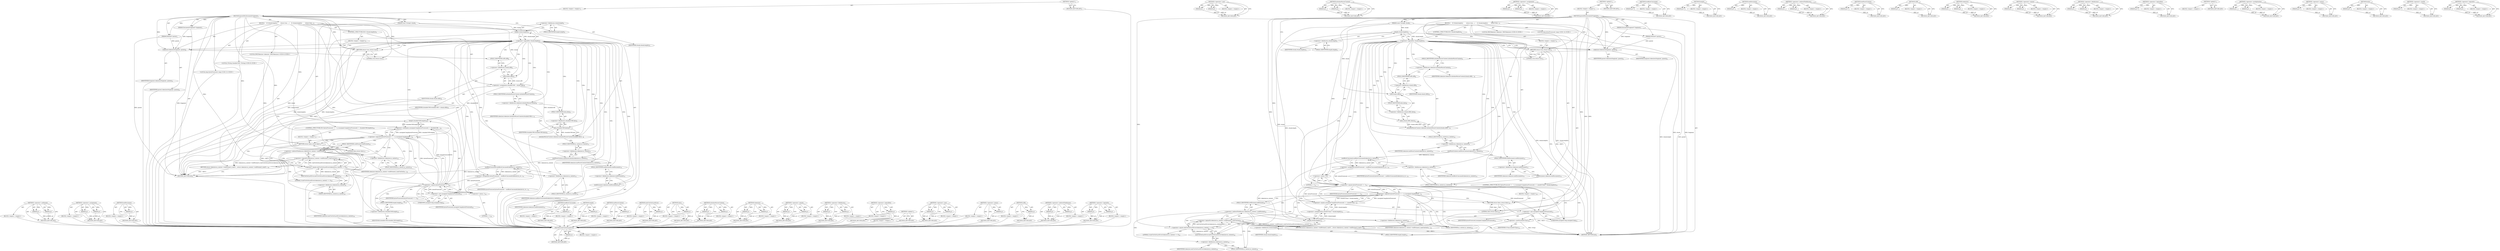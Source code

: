 digraph "&lt;operator&gt;.logicalOr" {
vulnerable_197 [label=<(METHOD,xmlCtxtGetLastError)>];
vulnerable_198 [label=<(PARAM,p1)>];
vulnerable_199 [label=<(BLOCK,&lt;empty&gt;,&lt;empty&gt;)>];
vulnerable_200 [label=<(METHOD_RETURN,ANY)>];
vulnerable_178 [label=<(METHOD,&lt;operator&gt;.cast)>];
vulnerable_179 [label=<(PARAM,p1)>];
vulnerable_180 [label=<(PARAM,p2)>];
vulnerable_181 [label=<(BLOCK,&lt;empty&gt;,&lt;empty&gt;)>];
vulnerable_182 [label=<(METHOD_RETURN,ANY)>];
vulnerable_134 [label=<(METHOD,initializeParserContext)>];
vulnerable_135 [label=<(PARAM,p1)>];
vulnerable_136 [label=<(PARAM,p2)>];
vulnerable_137 [label=<(BLOCK,&lt;empty&gt;,&lt;empty&gt;)>];
vulnerable_138 [label=<(METHOD_RETURN,ANY)>];
vulnerable_155 [label=<(METHOD,&lt;operator&gt;.assignment)>];
vulnerable_156 [label=<(PARAM,p1)>];
vulnerable_157 [label=<(PARAM,p2)>];
vulnerable_158 [label=<(BLOCK,&lt;empty&gt;,&lt;empty&gt;)>];
vulnerable_159 [label=<(METHOD_RETURN,ANY)>];
vulnerable_6 [label=<(METHOD,&lt;global&gt;)<SUB>1</SUB>>];
vulnerable_7 [label=<(BLOCK,&lt;empty&gt;,&lt;empty&gt;)<SUB>1</SUB>>];
vulnerable_8 [label=<(METHOD,parseXMLDocumentFragment)<SUB>1</SUB>>];
vulnerable_9 [label=<(PARAM,const String&amp; chunk)<SUB>1</SUB>>];
vulnerable_10 [label=<(PARAM,DocumentFragment* fragment)<SUB>1</SUB>>];
vulnerable_11 [label=<(PARAM,Element* parent)<SUB>1</SUB>>];
vulnerable_12 [label=<(BLOCK,{
    if (!chunk.length())
        return true;...,{
    if (!chunk.length())
        return true;...)<SUB>2</SUB>>];
vulnerable_13 [label=<(CONTROL_STRUCTURE,IF,if (!chunk.length()))<SUB>3</SUB>>];
vulnerable_14 [label=<(&lt;operator&gt;.logicalNot,!chunk.length())<SUB>3</SUB>>];
vulnerable_15 [label=<(length,chunk.length())<SUB>3</SUB>>];
vulnerable_16 [label=<(&lt;operator&gt;.fieldAccess,chunk.length)<SUB>3</SUB>>];
vulnerable_17 [label=<(IDENTIFIER,chunk,chunk.length())<SUB>3</SUB>>];
vulnerable_18 [label=<(FIELD_IDENTIFIER,length,length)<SUB>3</SUB>>];
vulnerable_19 [label=<(BLOCK,&lt;empty&gt;,&lt;empty&gt;)<SUB>4</SUB>>];
vulnerable_20 [label=<(RETURN,return true;,return true;)<SUB>4</SUB>>];
vulnerable_21 [label=<(LITERAL,true,return true;)<SUB>4</SUB>>];
vulnerable_22 [label="<(LOCAL,XMLTokenizer tokenizer: XMLTokenizer)<SUB>6</SUB>>"];
vulnerable_23 [label=<(tokenizer,tokenizer(fragment, parent))<SUB>6</SUB>>];
vulnerable_24 [label=<(IDENTIFIER,fragment,tokenizer(fragment, parent))<SUB>6</SUB>>];
vulnerable_25 [label=<(IDENTIFIER,parent,tokenizer(fragment, parent))<SUB>6</SUB>>];
vulnerable_26 [label=<(initializeParserContext,tokenizer.initializeParserContext(chunk.utf8()....)<SUB>8</SUB>>];
vulnerable_27 [label=<(&lt;operator&gt;.fieldAccess,tokenizer.initializeParserContext)<SUB>8</SUB>>];
vulnerable_28 [label=<(IDENTIFIER,tokenizer,tokenizer.initializeParserContext(chunk.utf8()....)<SUB>8</SUB>>];
vulnerable_29 [label=<(FIELD_IDENTIFIER,initializeParserContext,initializeParserContext)<SUB>8</SUB>>];
vulnerable_30 [label=<(data,chunk.utf8().data())<SUB>8</SUB>>];
vulnerable_31 [label=<(&lt;operator&gt;.fieldAccess,chunk.utf8().data)<SUB>8</SUB>>];
vulnerable_32 [label=<(utf8,chunk.utf8())<SUB>8</SUB>>];
vulnerable_33 [label=<(&lt;operator&gt;.fieldAccess,chunk.utf8)<SUB>8</SUB>>];
vulnerable_34 [label=<(IDENTIFIER,chunk,chunk.utf8())<SUB>8</SUB>>];
vulnerable_35 [label=<(FIELD_IDENTIFIER,utf8,utf8)<SUB>8</SUB>>];
vulnerable_36 [label=<(FIELD_IDENTIFIER,data,data)<SUB>8</SUB>>];
vulnerable_37 [label=<(xmlParseContent,xmlParseContent(tokenizer.m_context))<SUB>10</SUB>>];
vulnerable_38 [label=<(&lt;operator&gt;.fieldAccess,tokenizer.m_context)<SUB>10</SUB>>];
vulnerable_39 [label=<(IDENTIFIER,tokenizer,xmlParseContent(tokenizer.m_context))<SUB>10</SUB>>];
vulnerable_40 [label=<(FIELD_IDENTIFIER,m_context,m_context)<SUB>10</SUB>>];
vulnerable_41 [label=<(endDocument,tokenizer.endDocument())<SUB>12</SUB>>];
vulnerable_42 [label=<(&lt;operator&gt;.fieldAccess,tokenizer.endDocument)<SUB>12</SUB>>];
vulnerable_43 [label=<(IDENTIFIER,tokenizer,tokenizer.endDocument())<SUB>12</SUB>>];
vulnerable_44 [label=<(FIELD_IDENTIFIER,endDocument,endDocument)<SUB>12</SUB>>];
vulnerable_45 [label="<(LOCAL,long bytesProcessed: long)<SUB>14</SUB>>"];
vulnerable_46 [label=<(&lt;operator&gt;.assignment,bytesProcessed = xmlByteConsumed(tokenizer.m_co...)<SUB>14</SUB>>];
vulnerable_47 [label=<(IDENTIFIER,bytesProcessed,bytesProcessed = xmlByteConsumed(tokenizer.m_co...)<SUB>14</SUB>>];
vulnerable_48 [label=<(xmlByteConsumed,xmlByteConsumed(tokenizer.m_context))<SUB>14</SUB>>];
vulnerable_49 [label=<(&lt;operator&gt;.fieldAccess,tokenizer.m_context)<SUB>14</SUB>>];
vulnerable_50 [label=<(IDENTIFIER,tokenizer,xmlByteConsumed(tokenizer.m_context))<SUB>14</SUB>>];
vulnerable_51 [label=<(FIELD_IDENTIFIER,m_context,m_context)<SUB>14</SUB>>];
vulnerable_52 [label=<(CONTROL_STRUCTURE,IF,if (bytesProcessed == -1 || ((unsigned long)bytesProcessed) == sizeof(UChar) * chunk.length()))<SUB>15</SUB>>];
vulnerable_53 [label=<(&lt;operator&gt;.logicalOr,bytesProcessed == -1 || ((unsigned long)bytesPr...)<SUB>15</SUB>>];
vulnerable_54 [label=<(&lt;operator&gt;.equals,bytesProcessed == -1)<SUB>15</SUB>>];
vulnerable_55 [label=<(IDENTIFIER,bytesProcessed,bytesProcessed == -1)<SUB>15</SUB>>];
vulnerable_56 [label=<(&lt;operator&gt;.minus,-1)<SUB>15</SUB>>];
vulnerable_57 [label=<(LITERAL,1,-1)<SUB>15</SUB>>];
vulnerable_58 [label=<(&lt;operator&gt;.equals,((unsigned long)bytesProcessed) == sizeof(UChar...)<SUB>15</SUB>>];
vulnerable_59 [label=<(&lt;operator&gt;.cast,(unsigned long)bytesProcessed)<SUB>15</SUB>>];
vulnerable_60 [label=<(UNKNOWN,unsigned long,unsigned long)<SUB>15</SUB>>];
vulnerable_61 [label=<(IDENTIFIER,bytesProcessed,(unsigned long)bytesProcessed)<SUB>15</SUB>>];
vulnerable_62 [label=<(&lt;operator&gt;.multiplication,sizeof(UChar) * chunk.length())<SUB>15</SUB>>];
vulnerable_63 [label=<(&lt;operator&gt;.sizeOf,sizeof(UChar))<SUB>15</SUB>>];
vulnerable_64 [label=<(IDENTIFIER,UChar,sizeof(UChar))<SUB>15</SUB>>];
vulnerable_65 [label=<(length,chunk.length())<SUB>15</SUB>>];
vulnerable_66 [label=<(&lt;operator&gt;.fieldAccess,chunk.length)<SUB>15</SUB>>];
vulnerable_67 [label=<(IDENTIFIER,chunk,chunk.length())<SUB>15</SUB>>];
vulnerable_68 [label=<(FIELD_IDENTIFIER,length,length)<SUB>15</SUB>>];
vulnerable_69 [label=<(BLOCK,&lt;empty&gt;,&lt;empty&gt;)<SUB>16</SUB>>];
vulnerable_70 [label=<(RETURN,return false;,return false;)<SUB>16</SUB>>];
vulnerable_71 [label=<(LITERAL,false,return false;)<SUB>16</SUB>>];
vulnerable_72 [label=<(RETURN,return tokenizer.m_context-&gt;wellFormed || xmlCt...,return tokenizer.m_context-&gt;wellFormed || xmlCt...)<SUB>18</SUB>>];
vulnerable_73 [label=<(&lt;operator&gt;.logicalOr,tokenizer.m_context-&gt;wellFormed || xmlCtxtGetLa...)<SUB>18</SUB>>];
vulnerable_74 [label=<(&lt;operator&gt;.indirectFieldAccess,tokenizer.m_context-&gt;wellFormed)<SUB>18</SUB>>];
vulnerable_75 [label=<(&lt;operator&gt;.fieldAccess,tokenizer.m_context)<SUB>18</SUB>>];
vulnerable_76 [label=<(IDENTIFIER,tokenizer,tokenizer.m_context-&gt;wellFormed || xmlCtxtGetLa...)<SUB>18</SUB>>];
vulnerable_77 [label=<(FIELD_IDENTIFIER,m_context,m_context)<SUB>18</SUB>>];
vulnerable_78 [label=<(FIELD_IDENTIFIER,wellFormed,wellFormed)<SUB>18</SUB>>];
vulnerable_79 [label=<(&lt;operator&gt;.equals,xmlCtxtGetLastError(tokenizer.m_context) == 0)<SUB>18</SUB>>];
vulnerable_80 [label=<(xmlCtxtGetLastError,xmlCtxtGetLastError(tokenizer.m_context))<SUB>18</SUB>>];
vulnerable_81 [label=<(&lt;operator&gt;.fieldAccess,tokenizer.m_context)<SUB>18</SUB>>];
vulnerable_82 [label=<(IDENTIFIER,tokenizer,xmlCtxtGetLastError(tokenizer.m_context))<SUB>18</SUB>>];
vulnerable_83 [label=<(FIELD_IDENTIFIER,m_context,m_context)<SUB>18</SUB>>];
vulnerable_84 [label=<(LITERAL,0,xmlCtxtGetLastError(tokenizer.m_context) == 0)<SUB>18</SUB>>];
vulnerable_85 [label=<(METHOD_RETURN,bool)<SUB>1</SUB>>];
vulnerable_87 [label=<(METHOD_RETURN,ANY)<SUB>1</SUB>>];
vulnerable_160 [label=<(METHOD,xmlByteConsumed)>];
vulnerable_161 [label=<(PARAM,p1)>];
vulnerable_162 [label=<(BLOCK,&lt;empty&gt;,&lt;empty&gt;)>];
vulnerable_163 [label=<(METHOD_RETURN,ANY)>];
vulnerable_120 [label=<(METHOD,length)>];
vulnerable_121 [label=<(PARAM,p1)>];
vulnerable_122 [label=<(BLOCK,&lt;empty&gt;,&lt;empty&gt;)>];
vulnerable_123 [label=<(METHOD_RETURN,ANY)>];
vulnerable_151 [label=<(METHOD,endDocument)>];
vulnerable_152 [label=<(PARAM,p1)>];
vulnerable_153 [label=<(BLOCK,&lt;empty&gt;,&lt;empty&gt;)>];
vulnerable_154 [label=<(METHOD_RETURN,ANY)>];
vulnerable_192 [label=<(METHOD,&lt;operator&gt;.indirectFieldAccess)>];
vulnerable_193 [label=<(PARAM,p1)>];
vulnerable_194 [label=<(PARAM,p2)>];
vulnerable_195 [label=<(BLOCK,&lt;empty&gt;,&lt;empty&gt;)>];
vulnerable_196 [label=<(METHOD_RETURN,ANY)>];
vulnerable_147 [label=<(METHOD,xmlParseContent)>];
vulnerable_148 [label=<(PARAM,p1)>];
vulnerable_149 [label=<(BLOCK,&lt;empty&gt;,&lt;empty&gt;)>];
vulnerable_150 [label=<(METHOD_RETURN,ANY)>];
vulnerable_143 [label=<(METHOD,utf8)>];
vulnerable_144 [label=<(PARAM,p1)>];
vulnerable_145 [label=<(BLOCK,&lt;empty&gt;,&lt;empty&gt;)>];
vulnerable_146 [label=<(METHOD_RETURN,ANY)>];
vulnerable_129 [label=<(METHOD,tokenizer)>];
vulnerable_130 [label=<(PARAM,p1)>];
vulnerable_131 [label=<(PARAM,p2)>];
vulnerable_132 [label=<(BLOCK,&lt;empty&gt;,&lt;empty&gt;)>];
vulnerable_133 [label=<(METHOD_RETURN,ANY)>];
vulnerable_169 [label=<(METHOD,&lt;operator&gt;.equals)>];
vulnerable_170 [label=<(PARAM,p1)>];
vulnerable_171 [label=<(PARAM,p2)>];
vulnerable_172 [label=<(BLOCK,&lt;empty&gt;,&lt;empty&gt;)>];
vulnerable_173 [label=<(METHOD_RETURN,ANY)>];
vulnerable_124 [label=<(METHOD,&lt;operator&gt;.fieldAccess)>];
vulnerable_125 [label=<(PARAM,p1)>];
vulnerable_126 [label=<(PARAM,p2)>];
vulnerable_127 [label=<(BLOCK,&lt;empty&gt;,&lt;empty&gt;)>];
vulnerable_128 [label=<(METHOD_RETURN,ANY)>];
vulnerable_116 [label=<(METHOD,&lt;operator&gt;.logicalNot)>];
vulnerable_117 [label=<(PARAM,p1)>];
vulnerable_118 [label=<(BLOCK,&lt;empty&gt;,&lt;empty&gt;)>];
vulnerable_119 [label=<(METHOD_RETURN,ANY)>];
vulnerable_110 [label=<(METHOD,&lt;global&gt;)<SUB>1</SUB>>];
vulnerable_111 [label=<(BLOCK,&lt;empty&gt;,&lt;empty&gt;)>];
vulnerable_112 [label=<(METHOD_RETURN,ANY)>];
vulnerable_183 [label=<(METHOD,&lt;operator&gt;.multiplication)>];
vulnerable_184 [label=<(PARAM,p1)>];
vulnerable_185 [label=<(PARAM,p2)>];
vulnerable_186 [label=<(BLOCK,&lt;empty&gt;,&lt;empty&gt;)>];
vulnerable_187 [label=<(METHOD_RETURN,ANY)>];
vulnerable_174 [label=<(METHOD,&lt;operator&gt;.minus)>];
vulnerable_175 [label=<(PARAM,p1)>];
vulnerable_176 [label=<(BLOCK,&lt;empty&gt;,&lt;empty&gt;)>];
vulnerable_177 [label=<(METHOD_RETURN,ANY)>];
vulnerable_139 [label=<(METHOD,data)>];
vulnerable_140 [label=<(PARAM,p1)>];
vulnerable_141 [label=<(BLOCK,&lt;empty&gt;,&lt;empty&gt;)>];
vulnerable_142 [label=<(METHOD_RETURN,ANY)>];
vulnerable_188 [label=<(METHOD,&lt;operator&gt;.sizeOf)>];
vulnerable_189 [label=<(PARAM,p1)>];
vulnerable_190 [label=<(BLOCK,&lt;empty&gt;,&lt;empty&gt;)>];
vulnerable_191 [label=<(METHOD_RETURN,ANY)>];
vulnerable_164 [label=<(METHOD,&lt;operator&gt;.logicalOr)>];
vulnerable_165 [label=<(PARAM,p1)>];
vulnerable_166 [label=<(PARAM,p2)>];
vulnerable_167 [label=<(BLOCK,&lt;empty&gt;,&lt;empty&gt;)>];
vulnerable_168 [label=<(METHOD_RETURN,ANY)>];
fixed_179 [label=<(METHOD,&lt;operator&gt;.notEquals)>];
fixed_180 [label=<(PARAM,p1)>];
fixed_181 [label=<(PARAM,p2)>];
fixed_182 [label=<(BLOCK,&lt;empty&gt;,&lt;empty&gt;)>];
fixed_183 [label=<(METHOD_RETURN,ANY)>];
fixed_135 [label=<(METHOD,&lt;operator&gt;.assignment)>];
fixed_136 [label=<(PARAM,p1)>];
fixed_137 [label=<(PARAM,p2)>];
fixed_138 [label=<(BLOCK,&lt;empty&gt;,&lt;empty&gt;)>];
fixed_139 [label=<(METHOD_RETURN,ANY)>];
fixed_157 [label=<(METHOD,endDocument)>];
fixed_158 [label=<(PARAM,p1)>];
fixed_159 [label=<(BLOCK,&lt;empty&gt;,&lt;empty&gt;)>];
fixed_160 [label=<(METHOD_RETURN,ANY)>];
fixed_6 [label=<(METHOD,&lt;global&gt;)<SUB>1</SUB>>];
fixed_7 [label=<(BLOCK,&lt;empty&gt;,&lt;empty&gt;)<SUB>1</SUB>>];
fixed_8 [label=<(METHOD,parseXMLDocumentFragment)<SUB>1</SUB>>];
fixed_9 [label=<(PARAM,const String&amp; chunk)<SUB>1</SUB>>];
fixed_10 [label=<(PARAM,DocumentFragment* fragment)<SUB>1</SUB>>];
fixed_11 [label=<(PARAM,Element* parent)<SUB>1</SUB>>];
fixed_12 [label=<(BLOCK,{
    if (!chunk.length())
        return true;...,{
    if (!chunk.length())
        return true;...)<SUB>2</SUB>>];
fixed_13 [label=<(CONTROL_STRUCTURE,IF,if (!chunk.length()))<SUB>3</SUB>>];
fixed_14 [label=<(&lt;operator&gt;.logicalNot,!chunk.length())<SUB>3</SUB>>];
fixed_15 [label=<(length,chunk.length())<SUB>3</SUB>>];
fixed_16 [label=<(&lt;operator&gt;.fieldAccess,chunk.length)<SUB>3</SUB>>];
fixed_17 [label=<(IDENTIFIER,chunk,chunk.length())<SUB>3</SUB>>];
fixed_18 [label=<(FIELD_IDENTIFIER,length,length)<SUB>3</SUB>>];
fixed_19 [label=<(BLOCK,&lt;empty&gt;,&lt;empty&gt;)<SUB>4</SUB>>];
fixed_20 [label=<(RETURN,return true;,return true;)<SUB>4</SUB>>];
fixed_21 [label=<(LITERAL,true,return true;)<SUB>4</SUB>>];
fixed_22 [label="<(LOCAL,XMLTokenizer tokenizer: XMLTokenizer)<SUB>6</SUB>>"];
fixed_23 [label=<(tokenizer,tokenizer(fragment, parent))<SUB>6</SUB>>];
fixed_24 [label=<(IDENTIFIER,fragment,tokenizer(fragment, parent))<SUB>6</SUB>>];
fixed_25 [label=<(IDENTIFIER,parent,tokenizer(fragment, parent))<SUB>6</SUB>>];
fixed_26 [label="<(LOCAL,CString chunkAsUtf8: CString)<SUB>8</SUB>>"];
fixed_27 [label=<(&lt;operator&gt;.assignment,chunkAsUtf8 = chunk.utf8())<SUB>8</SUB>>];
fixed_28 [label=<(IDENTIFIER,chunkAsUtf8,chunkAsUtf8 = chunk.utf8())<SUB>8</SUB>>];
fixed_29 [label=<(utf8,chunk.utf8())<SUB>8</SUB>>];
fixed_30 [label=<(&lt;operator&gt;.fieldAccess,chunk.utf8)<SUB>8</SUB>>];
fixed_31 [label=<(IDENTIFIER,chunk,chunk.utf8())<SUB>8</SUB>>];
fixed_32 [label=<(FIELD_IDENTIFIER,utf8,utf8)<SUB>8</SUB>>];
fixed_33 [label=<(initializeParserContext,tokenizer.initializeParserContext(chunkAsUtf8.d...)<SUB>9</SUB>>];
fixed_34 [label=<(&lt;operator&gt;.fieldAccess,tokenizer.initializeParserContext)<SUB>9</SUB>>];
fixed_35 [label=<(IDENTIFIER,tokenizer,tokenizer.initializeParserContext(chunkAsUtf8.d...)<SUB>9</SUB>>];
fixed_36 [label=<(FIELD_IDENTIFIER,initializeParserContext,initializeParserContext)<SUB>9</SUB>>];
fixed_37 [label=<(data,chunkAsUtf8.data())<SUB>9</SUB>>];
fixed_38 [label=<(&lt;operator&gt;.fieldAccess,chunkAsUtf8.data)<SUB>9</SUB>>];
fixed_39 [label=<(IDENTIFIER,chunkAsUtf8,chunkAsUtf8.data())<SUB>9</SUB>>];
fixed_40 [label=<(FIELD_IDENTIFIER,data,data)<SUB>9</SUB>>];
fixed_41 [label=<(xmlParseContent,xmlParseContent(tokenizer.m_context))<SUB>11</SUB>>];
fixed_42 [label=<(&lt;operator&gt;.fieldAccess,tokenizer.m_context)<SUB>11</SUB>>];
fixed_43 [label=<(IDENTIFIER,tokenizer,xmlParseContent(tokenizer.m_context))<SUB>11</SUB>>];
fixed_44 [label=<(FIELD_IDENTIFIER,m_context,m_context)<SUB>11</SUB>>];
fixed_45 [label=<(endDocument,tokenizer.endDocument())<SUB>13</SUB>>];
fixed_46 [label=<(&lt;operator&gt;.fieldAccess,tokenizer.endDocument)<SUB>13</SUB>>];
fixed_47 [label=<(IDENTIFIER,tokenizer,tokenizer.endDocument())<SUB>13</SUB>>];
fixed_48 [label=<(FIELD_IDENTIFIER,endDocument,endDocument)<SUB>13</SUB>>];
fixed_49 [label="<(LOCAL,long bytesProcessed: long)<SUB>15</SUB>>"];
fixed_50 [label=<(&lt;operator&gt;.assignment,bytesProcessed = xmlByteConsumed(tokenizer.m_co...)<SUB>15</SUB>>];
fixed_51 [label=<(IDENTIFIER,bytesProcessed,bytesProcessed = xmlByteConsumed(tokenizer.m_co...)<SUB>15</SUB>>];
fixed_52 [label=<(xmlByteConsumed,xmlByteConsumed(tokenizer.m_context))<SUB>15</SUB>>];
fixed_53 [label=<(&lt;operator&gt;.fieldAccess,tokenizer.m_context)<SUB>15</SUB>>];
fixed_54 [label=<(IDENTIFIER,tokenizer,xmlByteConsumed(tokenizer.m_context))<SUB>15</SUB>>];
fixed_55 [label=<(FIELD_IDENTIFIER,m_context,m_context)<SUB>15</SUB>>];
fixed_56 [label=<(CONTROL_STRUCTURE,IF,if (bytesProcessed == -1 || ((unsigned long)bytesProcessed) != chunkAsUtf8.length()))<SUB>16</SUB>>];
fixed_57 [label=<(&lt;operator&gt;.logicalOr,bytesProcessed == -1 || ((unsigned long)bytesPr...)<SUB>16</SUB>>];
fixed_58 [label=<(&lt;operator&gt;.equals,bytesProcessed == -1)<SUB>16</SUB>>];
fixed_59 [label=<(IDENTIFIER,bytesProcessed,bytesProcessed == -1)<SUB>16</SUB>>];
fixed_60 [label=<(&lt;operator&gt;.minus,-1)<SUB>16</SUB>>];
fixed_61 [label=<(LITERAL,1,-1)<SUB>16</SUB>>];
fixed_62 [label=<(&lt;operator&gt;.notEquals,((unsigned long)bytesProcessed) != chunkAsUtf8....)<SUB>16</SUB>>];
fixed_63 [label=<(&lt;operator&gt;.cast,(unsigned long)bytesProcessed)<SUB>16</SUB>>];
fixed_64 [label=<(UNKNOWN,unsigned long,unsigned long)<SUB>16</SUB>>];
fixed_65 [label=<(IDENTIFIER,bytesProcessed,(unsigned long)bytesProcessed)<SUB>16</SUB>>];
fixed_66 [label=<(length,chunkAsUtf8.length())<SUB>16</SUB>>];
fixed_67 [label=<(&lt;operator&gt;.fieldAccess,chunkAsUtf8.length)<SUB>16</SUB>>];
fixed_68 [label=<(IDENTIFIER,chunkAsUtf8,chunkAsUtf8.length())<SUB>16</SUB>>];
fixed_69 [label=<(FIELD_IDENTIFIER,length,length)<SUB>16</SUB>>];
fixed_70 [label=<(BLOCK,&lt;empty&gt;,&lt;empty&gt;)<SUB>17</SUB>>];
fixed_71 [label=<(RETURN,return false;,return false;)<SUB>17</SUB>>];
fixed_72 [label=<(LITERAL,false,return false;)<SUB>17</SUB>>];
fixed_73 [label=<(RETURN,return tokenizer.m_context-&gt;wellFormed || xmlCt...,return tokenizer.m_context-&gt;wellFormed || xmlCt...)<SUB>19</SUB>>];
fixed_74 [label=<(&lt;operator&gt;.logicalOr,tokenizer.m_context-&gt;wellFormed || xmlCtxtGetLa...)<SUB>19</SUB>>];
fixed_75 [label=<(&lt;operator&gt;.indirectFieldAccess,tokenizer.m_context-&gt;wellFormed)<SUB>19</SUB>>];
fixed_76 [label=<(&lt;operator&gt;.fieldAccess,tokenizer.m_context)<SUB>19</SUB>>];
fixed_77 [label=<(IDENTIFIER,tokenizer,tokenizer.m_context-&gt;wellFormed || xmlCtxtGetLa...)<SUB>19</SUB>>];
fixed_78 [label=<(FIELD_IDENTIFIER,m_context,m_context)<SUB>19</SUB>>];
fixed_79 [label=<(FIELD_IDENTIFIER,wellFormed,wellFormed)<SUB>19</SUB>>];
fixed_80 [label=<(&lt;operator&gt;.equals,xmlCtxtGetLastError(tokenizer.m_context) == 0)<SUB>19</SUB>>];
fixed_81 [label=<(xmlCtxtGetLastError,xmlCtxtGetLastError(tokenizer.m_context))<SUB>19</SUB>>];
fixed_82 [label=<(&lt;operator&gt;.fieldAccess,tokenizer.m_context)<SUB>19</SUB>>];
fixed_83 [label=<(IDENTIFIER,tokenizer,xmlCtxtGetLastError(tokenizer.m_context))<SUB>19</SUB>>];
fixed_84 [label=<(FIELD_IDENTIFIER,m_context,m_context)<SUB>19</SUB>>];
fixed_85 [label=<(LITERAL,0,xmlCtxtGetLastError(tokenizer.m_context) == 0)<SUB>19</SUB>>];
fixed_86 [label=<(METHOD_RETURN,bool)<SUB>1</SUB>>];
fixed_88 [label=<(METHOD_RETURN,ANY)<SUB>1</SUB>>];
fixed_161 [label=<(METHOD,xmlByteConsumed)>];
fixed_162 [label=<(PARAM,p1)>];
fixed_163 [label=<(BLOCK,&lt;empty&gt;,&lt;empty&gt;)>];
fixed_164 [label=<(METHOD_RETURN,ANY)>];
fixed_121 [label=<(METHOD,length)>];
fixed_122 [label=<(PARAM,p1)>];
fixed_123 [label=<(BLOCK,&lt;empty&gt;,&lt;empty&gt;)>];
fixed_124 [label=<(METHOD_RETURN,ANY)>];
fixed_153 [label=<(METHOD,xmlParseContent)>];
fixed_154 [label=<(PARAM,p1)>];
fixed_155 [label=<(BLOCK,&lt;empty&gt;,&lt;empty&gt;)>];
fixed_156 [label=<(METHOD_RETURN,ANY)>];
fixed_194 [label=<(METHOD,xmlCtxtGetLastError)>];
fixed_195 [label=<(PARAM,p1)>];
fixed_196 [label=<(BLOCK,&lt;empty&gt;,&lt;empty&gt;)>];
fixed_197 [label=<(METHOD_RETURN,ANY)>];
fixed_149 [label=<(METHOD,data)>];
fixed_150 [label=<(PARAM,p1)>];
fixed_151 [label=<(BLOCK,&lt;empty&gt;,&lt;empty&gt;)>];
fixed_152 [label=<(METHOD_RETURN,ANY)>];
fixed_144 [label=<(METHOD,initializeParserContext)>];
fixed_145 [label=<(PARAM,p1)>];
fixed_146 [label=<(PARAM,p2)>];
fixed_147 [label=<(BLOCK,&lt;empty&gt;,&lt;empty&gt;)>];
fixed_148 [label=<(METHOD_RETURN,ANY)>];
fixed_130 [label=<(METHOD,tokenizer)>];
fixed_131 [label=<(PARAM,p1)>];
fixed_132 [label=<(PARAM,p2)>];
fixed_133 [label=<(BLOCK,&lt;empty&gt;,&lt;empty&gt;)>];
fixed_134 [label=<(METHOD_RETURN,ANY)>];
fixed_170 [label=<(METHOD,&lt;operator&gt;.equals)>];
fixed_171 [label=<(PARAM,p1)>];
fixed_172 [label=<(PARAM,p2)>];
fixed_173 [label=<(BLOCK,&lt;empty&gt;,&lt;empty&gt;)>];
fixed_174 [label=<(METHOD_RETURN,ANY)>];
fixed_125 [label=<(METHOD,&lt;operator&gt;.fieldAccess)>];
fixed_126 [label=<(PARAM,p1)>];
fixed_127 [label=<(PARAM,p2)>];
fixed_128 [label=<(BLOCK,&lt;empty&gt;,&lt;empty&gt;)>];
fixed_129 [label=<(METHOD_RETURN,ANY)>];
fixed_117 [label=<(METHOD,&lt;operator&gt;.logicalNot)>];
fixed_118 [label=<(PARAM,p1)>];
fixed_119 [label=<(BLOCK,&lt;empty&gt;,&lt;empty&gt;)>];
fixed_120 [label=<(METHOD_RETURN,ANY)>];
fixed_111 [label=<(METHOD,&lt;global&gt;)<SUB>1</SUB>>];
fixed_112 [label=<(BLOCK,&lt;empty&gt;,&lt;empty&gt;)>];
fixed_113 [label=<(METHOD_RETURN,ANY)>];
fixed_184 [label=<(METHOD,&lt;operator&gt;.cast)>];
fixed_185 [label=<(PARAM,p1)>];
fixed_186 [label=<(PARAM,p2)>];
fixed_187 [label=<(BLOCK,&lt;empty&gt;,&lt;empty&gt;)>];
fixed_188 [label=<(METHOD_RETURN,ANY)>];
fixed_175 [label=<(METHOD,&lt;operator&gt;.minus)>];
fixed_176 [label=<(PARAM,p1)>];
fixed_177 [label=<(BLOCK,&lt;empty&gt;,&lt;empty&gt;)>];
fixed_178 [label=<(METHOD_RETURN,ANY)>];
fixed_140 [label=<(METHOD,utf8)>];
fixed_141 [label=<(PARAM,p1)>];
fixed_142 [label=<(BLOCK,&lt;empty&gt;,&lt;empty&gt;)>];
fixed_143 [label=<(METHOD_RETURN,ANY)>];
fixed_189 [label=<(METHOD,&lt;operator&gt;.indirectFieldAccess)>];
fixed_190 [label=<(PARAM,p1)>];
fixed_191 [label=<(PARAM,p2)>];
fixed_192 [label=<(BLOCK,&lt;empty&gt;,&lt;empty&gt;)>];
fixed_193 [label=<(METHOD_RETURN,ANY)>];
fixed_165 [label=<(METHOD,&lt;operator&gt;.logicalOr)>];
fixed_166 [label=<(PARAM,p1)>];
fixed_167 [label=<(PARAM,p2)>];
fixed_168 [label=<(BLOCK,&lt;empty&gt;,&lt;empty&gt;)>];
fixed_169 [label=<(METHOD_RETURN,ANY)>];
vulnerable_197 -> vulnerable_198  [key=0, label="AST: "];
vulnerable_197 -> vulnerable_198  [key=1, label="DDG: "];
vulnerable_197 -> vulnerable_199  [key=0, label="AST: "];
vulnerable_197 -> vulnerable_200  [key=0, label="AST: "];
vulnerable_197 -> vulnerable_200  [key=1, label="CFG: "];
vulnerable_198 -> vulnerable_200  [key=0, label="DDG: p1"];
vulnerable_178 -> vulnerable_179  [key=0, label="AST: "];
vulnerable_178 -> vulnerable_179  [key=1, label="DDG: "];
vulnerable_178 -> vulnerable_181  [key=0, label="AST: "];
vulnerable_178 -> vulnerable_180  [key=0, label="AST: "];
vulnerable_178 -> vulnerable_180  [key=1, label="DDG: "];
vulnerable_178 -> vulnerable_182  [key=0, label="AST: "];
vulnerable_178 -> vulnerable_182  [key=1, label="CFG: "];
vulnerable_179 -> vulnerable_182  [key=0, label="DDG: p1"];
vulnerable_180 -> vulnerable_182  [key=0, label="DDG: p2"];
vulnerable_134 -> vulnerable_135  [key=0, label="AST: "];
vulnerable_134 -> vulnerable_135  [key=1, label="DDG: "];
vulnerable_134 -> vulnerable_137  [key=0, label="AST: "];
vulnerable_134 -> vulnerable_136  [key=0, label="AST: "];
vulnerable_134 -> vulnerable_136  [key=1, label="DDG: "];
vulnerable_134 -> vulnerable_138  [key=0, label="AST: "];
vulnerable_134 -> vulnerable_138  [key=1, label="CFG: "];
vulnerable_135 -> vulnerable_138  [key=0, label="DDG: p1"];
vulnerable_136 -> vulnerable_138  [key=0, label="DDG: p2"];
vulnerable_155 -> vulnerable_156  [key=0, label="AST: "];
vulnerable_155 -> vulnerable_156  [key=1, label="DDG: "];
vulnerable_155 -> vulnerable_158  [key=0, label="AST: "];
vulnerable_155 -> vulnerable_157  [key=0, label="AST: "];
vulnerable_155 -> vulnerable_157  [key=1, label="DDG: "];
vulnerable_155 -> vulnerable_159  [key=0, label="AST: "];
vulnerable_155 -> vulnerable_159  [key=1, label="CFG: "];
vulnerable_156 -> vulnerable_159  [key=0, label="DDG: p1"];
vulnerable_157 -> vulnerable_159  [key=0, label="DDG: p2"];
vulnerable_6 -> vulnerable_7  [key=0, label="AST: "];
vulnerable_6 -> vulnerable_87  [key=0, label="AST: "];
vulnerable_6 -> vulnerable_87  [key=1, label="CFG: "];
vulnerable_7 -> vulnerable_8  [key=0, label="AST: "];
vulnerable_8 -> vulnerable_9  [key=0, label="AST: "];
vulnerable_8 -> vulnerable_9  [key=1, label="DDG: "];
vulnerable_8 -> vulnerable_10  [key=0, label="AST: "];
vulnerable_8 -> vulnerable_10  [key=1, label="DDG: "];
vulnerable_8 -> vulnerable_11  [key=0, label="AST: "];
vulnerable_8 -> vulnerable_11  [key=1, label="DDG: "];
vulnerable_8 -> vulnerable_12  [key=0, label="AST: "];
vulnerable_8 -> vulnerable_85  [key=0, label="AST: "];
vulnerable_8 -> vulnerable_18  [key=0, label="CFG: "];
vulnerable_8 -> vulnerable_23  [key=0, label="DDG: "];
vulnerable_8 -> vulnerable_20  [key=0, label="DDG: "];
vulnerable_8 -> vulnerable_70  [key=0, label="DDG: "];
vulnerable_8 -> vulnerable_21  [key=0, label="DDG: "];
vulnerable_8 -> vulnerable_54  [key=0, label="DDG: "];
vulnerable_8 -> vulnerable_58  [key=0, label="DDG: "];
vulnerable_8 -> vulnerable_71  [key=0, label="DDG: "];
vulnerable_8 -> vulnerable_79  [key=0, label="DDG: "];
vulnerable_8 -> vulnerable_56  [key=0, label="DDG: "];
vulnerable_8 -> vulnerable_59  [key=0, label="DDG: "];
vulnerable_9 -> vulnerable_85  [key=0, label="DDG: chunk"];
vulnerable_9 -> vulnerable_15  [key=0, label="DDG: chunk"];
vulnerable_9 -> vulnerable_32  [key=0, label="DDG: chunk"];
vulnerable_9 -> vulnerable_65  [key=0, label="DDG: chunk"];
vulnerable_10 -> vulnerable_85  [key=0, label="DDG: fragment"];
vulnerable_10 -> vulnerable_23  [key=0, label="DDG: fragment"];
vulnerable_11 -> vulnerable_85  [key=0, label="DDG: parent"];
vulnerable_11 -> vulnerable_23  [key=0, label="DDG: parent"];
vulnerable_12 -> vulnerable_13  [key=0, label="AST: "];
vulnerable_12 -> vulnerable_22  [key=0, label="AST: "];
vulnerable_12 -> vulnerable_23  [key=0, label="AST: "];
vulnerable_12 -> vulnerable_26  [key=0, label="AST: "];
vulnerable_12 -> vulnerable_37  [key=0, label="AST: "];
vulnerable_12 -> vulnerable_41  [key=0, label="AST: "];
vulnerable_12 -> vulnerable_45  [key=0, label="AST: "];
vulnerable_12 -> vulnerable_46  [key=0, label="AST: "];
vulnerable_12 -> vulnerable_52  [key=0, label="AST: "];
vulnerable_12 -> vulnerable_72  [key=0, label="AST: "];
vulnerable_13 -> vulnerable_14  [key=0, label="AST: "];
vulnerable_13 -> vulnerable_19  [key=0, label="AST: "];
vulnerable_14 -> vulnerable_15  [key=0, label="AST: "];
vulnerable_14 -> vulnerable_20  [key=0, label="CFG: "];
vulnerable_14 -> vulnerable_20  [key=1, label="CDG: "];
vulnerable_14 -> vulnerable_23  [key=0, label="CFG: "];
vulnerable_14 -> vulnerable_23  [key=1, label="CDG: "];
vulnerable_14 -> vulnerable_85  [key=0, label="DDG: chunk.length()"];
vulnerable_14 -> vulnerable_85  [key=1, label="DDG: !chunk.length()"];
vulnerable_14 -> vulnerable_30  [key=0, label="CDG: "];
vulnerable_14 -> vulnerable_48  [key=0, label="CDG: "];
vulnerable_14 -> vulnerable_32  [key=0, label="CDG: "];
vulnerable_14 -> vulnerable_49  [key=0, label="CDG: "];
vulnerable_14 -> vulnerable_26  [key=0, label="CDG: "];
vulnerable_14 -> vulnerable_42  [key=0, label="CDG: "];
vulnerable_14 -> vulnerable_51  [key=0, label="CDG: "];
vulnerable_14 -> vulnerable_37  [key=0, label="CDG: "];
vulnerable_14 -> vulnerable_46  [key=0, label="CDG: "];
vulnerable_14 -> vulnerable_38  [key=0, label="CDG: "];
vulnerable_14 -> vulnerable_56  [key=0, label="CDG: "];
vulnerable_14 -> vulnerable_27  [key=0, label="CDG: "];
vulnerable_14 -> vulnerable_40  [key=0, label="CDG: "];
vulnerable_14 -> vulnerable_29  [key=0, label="CDG: "];
vulnerable_14 -> vulnerable_44  [key=0, label="CDG: "];
vulnerable_14 -> vulnerable_35  [key=0, label="CDG: "];
vulnerable_14 -> vulnerable_54  [key=0, label="CDG: "];
vulnerable_14 -> vulnerable_33  [key=0, label="CDG: "];
vulnerable_14 -> vulnerable_36  [key=0, label="CDG: "];
vulnerable_14 -> vulnerable_53  [key=0, label="CDG: "];
vulnerable_14 -> vulnerable_41  [key=0, label="CDG: "];
vulnerable_14 -> vulnerable_31  [key=0, label="CDG: "];
vulnerable_15 -> vulnerable_16  [key=0, label="AST: "];
vulnerable_15 -> vulnerable_14  [key=0, label="CFG: "];
vulnerable_15 -> vulnerable_14  [key=1, label="DDG: chunk.length"];
vulnerable_15 -> vulnerable_85  [key=0, label="DDG: chunk.length"];
vulnerable_15 -> vulnerable_65  [key=0, label="DDG: chunk.length"];
vulnerable_16 -> vulnerable_17  [key=0, label="AST: "];
vulnerable_16 -> vulnerable_18  [key=0, label="AST: "];
vulnerable_16 -> vulnerable_15  [key=0, label="CFG: "];
vulnerable_18 -> vulnerable_16  [key=0, label="CFG: "];
vulnerable_19 -> vulnerable_20  [key=0, label="AST: "];
vulnerable_20 -> vulnerable_21  [key=0, label="AST: "];
vulnerable_20 -> vulnerable_85  [key=0, label="CFG: "];
vulnerable_20 -> vulnerable_85  [key=1, label="DDG: &lt;RET&gt;"];
vulnerable_21 -> vulnerable_20  [key=0, label="DDG: true"];
vulnerable_23 -> vulnerable_24  [key=0, label="AST: "];
vulnerable_23 -> vulnerable_25  [key=0, label="AST: "];
vulnerable_23 -> vulnerable_29  [key=0, label="CFG: "];
vulnerable_26 -> vulnerable_27  [key=0, label="AST: "];
vulnerable_26 -> vulnerable_30  [key=0, label="AST: "];
vulnerable_26 -> vulnerable_40  [key=0, label="CFG: "];
vulnerable_27 -> vulnerable_28  [key=0, label="AST: "];
vulnerable_27 -> vulnerable_29  [key=0, label="AST: "];
vulnerable_27 -> vulnerable_35  [key=0, label="CFG: "];
vulnerable_29 -> vulnerable_27  [key=0, label="CFG: "];
vulnerable_30 -> vulnerable_31  [key=0, label="AST: "];
vulnerable_30 -> vulnerable_26  [key=0, label="CFG: "];
vulnerable_30 -> vulnerable_26  [key=1, label="DDG: chunk.utf8().data"];
vulnerable_31 -> vulnerable_32  [key=0, label="AST: "];
vulnerable_31 -> vulnerable_36  [key=0, label="AST: "];
vulnerable_31 -> vulnerable_30  [key=0, label="CFG: "];
vulnerable_32 -> vulnerable_33  [key=0, label="AST: "];
vulnerable_32 -> vulnerable_36  [key=0, label="CFG: "];
vulnerable_33 -> vulnerable_34  [key=0, label="AST: "];
vulnerable_33 -> vulnerable_35  [key=0, label="AST: "];
vulnerable_33 -> vulnerable_32  [key=0, label="CFG: "];
vulnerable_35 -> vulnerable_33  [key=0, label="CFG: "];
vulnerable_36 -> vulnerable_31  [key=0, label="CFG: "];
vulnerable_37 -> vulnerable_38  [key=0, label="AST: "];
vulnerable_37 -> vulnerable_44  [key=0, label="CFG: "];
vulnerable_37 -> vulnerable_48  [key=0, label="DDG: tokenizer.m_context"];
vulnerable_38 -> vulnerable_39  [key=0, label="AST: "];
vulnerable_38 -> vulnerable_40  [key=0, label="AST: "];
vulnerable_38 -> vulnerable_37  [key=0, label="CFG: "];
vulnerable_40 -> vulnerable_38  [key=0, label="CFG: "];
vulnerable_41 -> vulnerable_42  [key=0, label="AST: "];
vulnerable_41 -> vulnerable_51  [key=0, label="CFG: "];
vulnerable_42 -> vulnerable_43  [key=0, label="AST: "];
vulnerable_42 -> vulnerable_44  [key=0, label="AST: "];
vulnerable_42 -> vulnerable_41  [key=0, label="CFG: "];
vulnerable_44 -> vulnerable_42  [key=0, label="CFG: "];
vulnerable_46 -> vulnerable_47  [key=0, label="AST: "];
vulnerable_46 -> vulnerable_48  [key=0, label="AST: "];
vulnerable_46 -> vulnerable_56  [key=0, label="CFG: "];
vulnerable_46 -> vulnerable_54  [key=0, label="DDG: bytesProcessed"];
vulnerable_48 -> vulnerable_49  [key=0, label="AST: "];
vulnerable_48 -> vulnerable_46  [key=0, label="CFG: "];
vulnerable_48 -> vulnerable_46  [key=1, label="DDG: tokenizer.m_context"];
vulnerable_48 -> vulnerable_80  [key=0, label="DDG: tokenizer.m_context"];
vulnerable_49 -> vulnerable_50  [key=0, label="AST: "];
vulnerable_49 -> vulnerable_51  [key=0, label="AST: "];
vulnerable_49 -> vulnerable_48  [key=0, label="CFG: "];
vulnerable_51 -> vulnerable_49  [key=0, label="CFG: "];
vulnerable_52 -> vulnerable_53  [key=0, label="AST: "];
vulnerable_52 -> vulnerable_69  [key=0, label="AST: "];
vulnerable_53 -> vulnerable_54  [key=0, label="AST: "];
vulnerable_53 -> vulnerable_58  [key=0, label="AST: "];
vulnerable_53 -> vulnerable_70  [key=0, label="CFG: "];
vulnerable_53 -> vulnerable_70  [key=1, label="CDG: "];
vulnerable_53 -> vulnerable_77  [key=0, label="CFG: "];
vulnerable_53 -> vulnerable_77  [key=1, label="CDG: "];
vulnerable_53 -> vulnerable_73  [key=0, label="CDG: "];
vulnerable_53 -> vulnerable_75  [key=0, label="CDG: "];
vulnerable_53 -> vulnerable_72  [key=0, label="CDG: "];
vulnerable_53 -> vulnerable_74  [key=0, label="CDG: "];
vulnerable_53 -> vulnerable_78  [key=0, label="CDG: "];
vulnerable_54 -> vulnerable_55  [key=0, label="AST: "];
vulnerable_54 -> vulnerable_56  [key=0, label="AST: "];
vulnerable_54 -> vulnerable_60  [key=0, label="CFG: "];
vulnerable_54 -> vulnerable_60  [key=1, label="CDG: "];
vulnerable_54 -> vulnerable_53  [key=0, label="CFG: "];
vulnerable_54 -> vulnerable_53  [key=1, label="DDG: bytesProcessed"];
vulnerable_54 -> vulnerable_53  [key=2, label="DDG: -1"];
vulnerable_54 -> vulnerable_58  [key=0, label="DDG: bytesProcessed"];
vulnerable_54 -> vulnerable_58  [key=1, label="CDG: "];
vulnerable_54 -> vulnerable_59  [key=0, label="DDG: bytesProcessed"];
vulnerable_54 -> vulnerable_59  [key=1, label="CDG: "];
vulnerable_54 -> vulnerable_68  [key=0, label="CDG: "];
vulnerable_54 -> vulnerable_66  [key=0, label="CDG: "];
vulnerable_54 -> vulnerable_65  [key=0, label="CDG: "];
vulnerable_54 -> vulnerable_63  [key=0, label="CDG: "];
vulnerable_54 -> vulnerable_62  [key=0, label="CDG: "];
vulnerable_56 -> vulnerable_57  [key=0, label="AST: "];
vulnerable_56 -> vulnerable_54  [key=0, label="CFG: "];
vulnerable_56 -> vulnerable_54  [key=1, label="DDG: 1"];
vulnerable_58 -> vulnerable_59  [key=0, label="AST: "];
vulnerable_58 -> vulnerable_62  [key=0, label="AST: "];
vulnerable_58 -> vulnerable_53  [key=0, label="CFG: "];
vulnerable_58 -> vulnerable_53  [key=1, label="DDG: (unsigned long)bytesProcessed"];
vulnerable_58 -> vulnerable_53  [key=2, label="DDG: sizeof(UChar) * chunk.length()"];
vulnerable_59 -> vulnerable_60  [key=0, label="AST: "];
vulnerable_59 -> vulnerable_61  [key=0, label="AST: "];
vulnerable_59 -> vulnerable_63  [key=0, label="CFG: "];
vulnerable_60 -> vulnerable_59  [key=0, label="CFG: "];
vulnerable_62 -> vulnerable_63  [key=0, label="AST: "];
vulnerable_62 -> vulnerable_65  [key=0, label="AST: "];
vulnerable_62 -> vulnerable_58  [key=0, label="CFG: "];
vulnerable_62 -> vulnerable_58  [key=1, label="DDG: chunk.length()"];
vulnerable_63 -> vulnerable_64  [key=0, label="AST: "];
vulnerable_63 -> vulnerable_68  [key=0, label="CFG: "];
vulnerable_63 -> vulnerable_85  [key=0, label="DDG: UChar"];
vulnerable_65 -> vulnerable_66  [key=0, label="AST: "];
vulnerable_65 -> vulnerable_62  [key=0, label="CFG: "];
vulnerable_65 -> vulnerable_62  [key=1, label="DDG: chunk.length"];
vulnerable_66 -> vulnerable_67  [key=0, label="AST: "];
vulnerable_66 -> vulnerable_68  [key=0, label="AST: "];
vulnerable_66 -> vulnerable_65  [key=0, label="CFG: "];
vulnerable_68 -> vulnerable_66  [key=0, label="CFG: "];
vulnerable_69 -> vulnerable_70  [key=0, label="AST: "];
vulnerable_70 -> vulnerable_71  [key=0, label="AST: "];
vulnerable_70 -> vulnerable_85  [key=0, label="CFG: "];
vulnerable_70 -> vulnerable_85  [key=1, label="DDG: &lt;RET&gt;"];
vulnerable_71 -> vulnerable_70  [key=0, label="DDG: false"];
vulnerable_72 -> vulnerable_73  [key=0, label="AST: "];
vulnerable_72 -> vulnerable_85  [key=0, label="CFG: "];
vulnerable_72 -> vulnerable_85  [key=1, label="DDG: &lt;RET&gt;"];
vulnerable_73 -> vulnerable_74  [key=0, label="AST: "];
vulnerable_73 -> vulnerable_79  [key=0, label="AST: "];
vulnerable_73 -> vulnerable_72  [key=0, label="CFG: "];
vulnerable_73 -> vulnerable_72  [key=1, label="DDG: tokenizer.m_context-&gt;wellFormed || xmlCtxtGetLastError(tokenizer.m_context) == 0"];
vulnerable_74 -> vulnerable_75  [key=0, label="AST: "];
vulnerable_74 -> vulnerable_78  [key=0, label="AST: "];
vulnerable_74 -> vulnerable_73  [key=0, label="CFG: "];
vulnerable_74 -> vulnerable_83  [key=0, label="CFG: "];
vulnerable_74 -> vulnerable_83  [key=1, label="CDG: "];
vulnerable_74 -> vulnerable_81  [key=0, label="CDG: "];
vulnerable_74 -> vulnerable_79  [key=0, label="CDG: "];
vulnerable_74 -> vulnerable_80  [key=0, label="CDG: "];
vulnerable_75 -> vulnerable_76  [key=0, label="AST: "];
vulnerable_75 -> vulnerable_77  [key=0, label="AST: "];
vulnerable_75 -> vulnerable_78  [key=0, label="CFG: "];
vulnerable_77 -> vulnerable_75  [key=0, label="CFG: "];
vulnerable_78 -> vulnerable_74  [key=0, label="CFG: "];
vulnerable_79 -> vulnerable_80  [key=0, label="AST: "];
vulnerable_79 -> vulnerable_84  [key=0, label="AST: "];
vulnerable_79 -> vulnerable_73  [key=0, label="CFG: "];
vulnerable_79 -> vulnerable_73  [key=1, label="DDG: xmlCtxtGetLastError(tokenizer.m_context)"];
vulnerable_79 -> vulnerable_73  [key=2, label="DDG: 0"];
vulnerable_80 -> vulnerable_81  [key=0, label="AST: "];
vulnerable_80 -> vulnerable_79  [key=0, label="CFG: "];
vulnerable_80 -> vulnerable_79  [key=1, label="DDG: tokenizer.m_context"];
vulnerable_81 -> vulnerable_82  [key=0, label="AST: "];
vulnerable_81 -> vulnerable_83  [key=0, label="AST: "];
vulnerable_81 -> vulnerable_80  [key=0, label="CFG: "];
vulnerable_83 -> vulnerable_81  [key=0, label="CFG: "];
vulnerable_160 -> vulnerable_161  [key=0, label="AST: "];
vulnerable_160 -> vulnerable_161  [key=1, label="DDG: "];
vulnerable_160 -> vulnerable_162  [key=0, label="AST: "];
vulnerable_160 -> vulnerable_163  [key=0, label="AST: "];
vulnerable_160 -> vulnerable_163  [key=1, label="CFG: "];
vulnerable_161 -> vulnerable_163  [key=0, label="DDG: p1"];
vulnerable_120 -> vulnerable_121  [key=0, label="AST: "];
vulnerable_120 -> vulnerable_121  [key=1, label="DDG: "];
vulnerable_120 -> vulnerable_122  [key=0, label="AST: "];
vulnerable_120 -> vulnerable_123  [key=0, label="AST: "];
vulnerable_120 -> vulnerable_123  [key=1, label="CFG: "];
vulnerable_121 -> vulnerable_123  [key=0, label="DDG: p1"];
vulnerable_151 -> vulnerable_152  [key=0, label="AST: "];
vulnerable_151 -> vulnerable_152  [key=1, label="DDG: "];
vulnerable_151 -> vulnerable_153  [key=0, label="AST: "];
vulnerable_151 -> vulnerable_154  [key=0, label="AST: "];
vulnerable_151 -> vulnerable_154  [key=1, label="CFG: "];
vulnerable_152 -> vulnerable_154  [key=0, label="DDG: p1"];
vulnerable_192 -> vulnerable_193  [key=0, label="AST: "];
vulnerable_192 -> vulnerable_193  [key=1, label="DDG: "];
vulnerable_192 -> vulnerable_195  [key=0, label="AST: "];
vulnerable_192 -> vulnerable_194  [key=0, label="AST: "];
vulnerable_192 -> vulnerable_194  [key=1, label="DDG: "];
vulnerable_192 -> vulnerable_196  [key=0, label="AST: "];
vulnerable_192 -> vulnerable_196  [key=1, label="CFG: "];
vulnerable_193 -> vulnerable_196  [key=0, label="DDG: p1"];
vulnerable_194 -> vulnerable_196  [key=0, label="DDG: p2"];
vulnerable_147 -> vulnerable_148  [key=0, label="AST: "];
vulnerable_147 -> vulnerable_148  [key=1, label="DDG: "];
vulnerable_147 -> vulnerable_149  [key=0, label="AST: "];
vulnerable_147 -> vulnerable_150  [key=0, label="AST: "];
vulnerable_147 -> vulnerable_150  [key=1, label="CFG: "];
vulnerable_148 -> vulnerable_150  [key=0, label="DDG: p1"];
vulnerable_143 -> vulnerable_144  [key=0, label="AST: "];
vulnerable_143 -> vulnerable_144  [key=1, label="DDG: "];
vulnerable_143 -> vulnerable_145  [key=0, label="AST: "];
vulnerable_143 -> vulnerable_146  [key=0, label="AST: "];
vulnerable_143 -> vulnerable_146  [key=1, label="CFG: "];
vulnerable_144 -> vulnerable_146  [key=0, label="DDG: p1"];
vulnerable_129 -> vulnerable_130  [key=0, label="AST: "];
vulnerable_129 -> vulnerable_130  [key=1, label="DDG: "];
vulnerable_129 -> vulnerable_132  [key=0, label="AST: "];
vulnerable_129 -> vulnerable_131  [key=0, label="AST: "];
vulnerable_129 -> vulnerable_131  [key=1, label="DDG: "];
vulnerable_129 -> vulnerable_133  [key=0, label="AST: "];
vulnerable_129 -> vulnerable_133  [key=1, label="CFG: "];
vulnerable_130 -> vulnerable_133  [key=0, label="DDG: p1"];
vulnerable_131 -> vulnerable_133  [key=0, label="DDG: p2"];
vulnerable_169 -> vulnerable_170  [key=0, label="AST: "];
vulnerable_169 -> vulnerable_170  [key=1, label="DDG: "];
vulnerable_169 -> vulnerable_172  [key=0, label="AST: "];
vulnerable_169 -> vulnerable_171  [key=0, label="AST: "];
vulnerable_169 -> vulnerable_171  [key=1, label="DDG: "];
vulnerable_169 -> vulnerable_173  [key=0, label="AST: "];
vulnerable_169 -> vulnerable_173  [key=1, label="CFG: "];
vulnerable_170 -> vulnerable_173  [key=0, label="DDG: p1"];
vulnerable_171 -> vulnerable_173  [key=0, label="DDG: p2"];
vulnerable_124 -> vulnerable_125  [key=0, label="AST: "];
vulnerable_124 -> vulnerable_125  [key=1, label="DDG: "];
vulnerable_124 -> vulnerable_127  [key=0, label="AST: "];
vulnerable_124 -> vulnerable_126  [key=0, label="AST: "];
vulnerable_124 -> vulnerable_126  [key=1, label="DDG: "];
vulnerable_124 -> vulnerable_128  [key=0, label="AST: "];
vulnerable_124 -> vulnerable_128  [key=1, label="CFG: "];
vulnerable_125 -> vulnerable_128  [key=0, label="DDG: p1"];
vulnerable_126 -> vulnerable_128  [key=0, label="DDG: p2"];
vulnerable_116 -> vulnerable_117  [key=0, label="AST: "];
vulnerable_116 -> vulnerable_117  [key=1, label="DDG: "];
vulnerable_116 -> vulnerable_118  [key=0, label="AST: "];
vulnerable_116 -> vulnerable_119  [key=0, label="AST: "];
vulnerable_116 -> vulnerable_119  [key=1, label="CFG: "];
vulnerable_117 -> vulnerable_119  [key=0, label="DDG: p1"];
vulnerable_110 -> vulnerable_111  [key=0, label="AST: "];
vulnerable_110 -> vulnerable_112  [key=0, label="AST: "];
vulnerable_110 -> vulnerable_112  [key=1, label="CFG: "];
vulnerable_183 -> vulnerable_184  [key=0, label="AST: "];
vulnerable_183 -> vulnerable_184  [key=1, label="DDG: "];
vulnerable_183 -> vulnerable_186  [key=0, label="AST: "];
vulnerable_183 -> vulnerable_185  [key=0, label="AST: "];
vulnerable_183 -> vulnerable_185  [key=1, label="DDG: "];
vulnerable_183 -> vulnerable_187  [key=0, label="AST: "];
vulnerable_183 -> vulnerable_187  [key=1, label="CFG: "];
vulnerable_184 -> vulnerable_187  [key=0, label="DDG: p1"];
vulnerable_185 -> vulnerable_187  [key=0, label="DDG: p2"];
vulnerable_174 -> vulnerable_175  [key=0, label="AST: "];
vulnerable_174 -> vulnerable_175  [key=1, label="DDG: "];
vulnerable_174 -> vulnerable_176  [key=0, label="AST: "];
vulnerable_174 -> vulnerable_177  [key=0, label="AST: "];
vulnerable_174 -> vulnerable_177  [key=1, label="CFG: "];
vulnerable_175 -> vulnerable_177  [key=0, label="DDG: p1"];
vulnerable_139 -> vulnerable_140  [key=0, label="AST: "];
vulnerable_139 -> vulnerable_140  [key=1, label="DDG: "];
vulnerable_139 -> vulnerable_141  [key=0, label="AST: "];
vulnerable_139 -> vulnerable_142  [key=0, label="AST: "];
vulnerable_139 -> vulnerable_142  [key=1, label="CFG: "];
vulnerable_140 -> vulnerable_142  [key=0, label="DDG: p1"];
vulnerable_188 -> vulnerable_189  [key=0, label="AST: "];
vulnerable_188 -> vulnerable_189  [key=1, label="DDG: "];
vulnerable_188 -> vulnerable_190  [key=0, label="AST: "];
vulnerable_188 -> vulnerable_191  [key=0, label="AST: "];
vulnerable_188 -> vulnerable_191  [key=1, label="CFG: "];
vulnerable_189 -> vulnerable_191  [key=0, label="DDG: p1"];
vulnerable_164 -> vulnerable_165  [key=0, label="AST: "];
vulnerable_164 -> vulnerable_165  [key=1, label="DDG: "];
vulnerable_164 -> vulnerable_167  [key=0, label="AST: "];
vulnerable_164 -> vulnerable_166  [key=0, label="AST: "];
vulnerable_164 -> vulnerable_166  [key=1, label="DDG: "];
vulnerable_164 -> vulnerable_168  [key=0, label="AST: "];
vulnerable_164 -> vulnerable_168  [key=1, label="CFG: "];
vulnerable_165 -> vulnerable_168  [key=0, label="DDG: p1"];
vulnerable_166 -> vulnerable_168  [key=0, label="DDG: p2"];
fixed_179 -> fixed_180  [key=0, label="AST: "];
fixed_179 -> fixed_180  [key=1, label="DDG: "];
fixed_179 -> fixed_182  [key=0, label="AST: "];
fixed_179 -> fixed_181  [key=0, label="AST: "];
fixed_179 -> fixed_181  [key=1, label="DDG: "];
fixed_179 -> fixed_183  [key=0, label="AST: "];
fixed_179 -> fixed_183  [key=1, label="CFG: "];
fixed_180 -> fixed_183  [key=0, label="DDG: p1"];
fixed_181 -> fixed_183  [key=0, label="DDG: p2"];
fixed_182 -> vulnerable_197  [key=0];
fixed_183 -> vulnerable_197  [key=0];
fixed_135 -> fixed_136  [key=0, label="AST: "];
fixed_135 -> fixed_136  [key=1, label="DDG: "];
fixed_135 -> fixed_138  [key=0, label="AST: "];
fixed_135 -> fixed_137  [key=0, label="AST: "];
fixed_135 -> fixed_137  [key=1, label="DDG: "];
fixed_135 -> fixed_139  [key=0, label="AST: "];
fixed_135 -> fixed_139  [key=1, label="CFG: "];
fixed_136 -> fixed_139  [key=0, label="DDG: p1"];
fixed_137 -> fixed_139  [key=0, label="DDG: p2"];
fixed_138 -> vulnerable_197  [key=0];
fixed_139 -> vulnerable_197  [key=0];
fixed_157 -> fixed_158  [key=0, label="AST: "];
fixed_157 -> fixed_158  [key=1, label="DDG: "];
fixed_157 -> fixed_159  [key=0, label="AST: "];
fixed_157 -> fixed_160  [key=0, label="AST: "];
fixed_157 -> fixed_160  [key=1, label="CFG: "];
fixed_158 -> fixed_160  [key=0, label="DDG: p1"];
fixed_159 -> vulnerable_197  [key=0];
fixed_160 -> vulnerable_197  [key=0];
fixed_6 -> fixed_7  [key=0, label="AST: "];
fixed_6 -> fixed_88  [key=0, label="AST: "];
fixed_6 -> fixed_88  [key=1, label="CFG: "];
fixed_7 -> fixed_8  [key=0, label="AST: "];
fixed_8 -> fixed_9  [key=0, label="AST: "];
fixed_8 -> fixed_9  [key=1, label="DDG: "];
fixed_8 -> fixed_10  [key=0, label="AST: "];
fixed_8 -> fixed_10  [key=1, label="DDG: "];
fixed_8 -> fixed_11  [key=0, label="AST: "];
fixed_8 -> fixed_11  [key=1, label="DDG: "];
fixed_8 -> fixed_12  [key=0, label="AST: "];
fixed_8 -> fixed_86  [key=0, label="AST: "];
fixed_8 -> fixed_18  [key=0, label="CFG: "];
fixed_8 -> fixed_23  [key=0, label="DDG: "];
fixed_8 -> fixed_20  [key=0, label="DDG: "];
fixed_8 -> fixed_71  [key=0, label="DDG: "];
fixed_8 -> fixed_21  [key=0, label="DDG: "];
fixed_8 -> fixed_58  [key=0, label="DDG: "];
fixed_8 -> fixed_62  [key=0, label="DDG: "];
fixed_8 -> fixed_72  [key=0, label="DDG: "];
fixed_8 -> fixed_80  [key=0, label="DDG: "];
fixed_8 -> fixed_60  [key=0, label="DDG: "];
fixed_8 -> fixed_63  [key=0, label="DDG: "];
fixed_9 -> fixed_86  [key=0, label="DDG: chunk"];
fixed_9 -> fixed_29  [key=0, label="DDG: chunk"];
fixed_9 -> fixed_15  [key=0, label="DDG: chunk"];
fixed_10 -> fixed_86  [key=0, label="DDG: fragment"];
fixed_10 -> fixed_23  [key=0, label="DDG: fragment"];
fixed_11 -> fixed_86  [key=0, label="DDG: parent"];
fixed_11 -> fixed_23  [key=0, label="DDG: parent"];
fixed_12 -> fixed_13  [key=0, label="AST: "];
fixed_12 -> fixed_22  [key=0, label="AST: "];
fixed_12 -> fixed_23  [key=0, label="AST: "];
fixed_12 -> fixed_26  [key=0, label="AST: "];
fixed_12 -> fixed_27  [key=0, label="AST: "];
fixed_12 -> fixed_33  [key=0, label="AST: "];
fixed_12 -> fixed_41  [key=0, label="AST: "];
fixed_12 -> fixed_45  [key=0, label="AST: "];
fixed_12 -> fixed_49  [key=0, label="AST: "];
fixed_12 -> fixed_50  [key=0, label="AST: "];
fixed_12 -> fixed_56  [key=0, label="AST: "];
fixed_12 -> fixed_73  [key=0, label="AST: "];
fixed_13 -> fixed_14  [key=0, label="AST: "];
fixed_13 -> fixed_19  [key=0, label="AST: "];
fixed_14 -> fixed_15  [key=0, label="AST: "];
fixed_14 -> fixed_20  [key=0, label="CFG: "];
fixed_14 -> fixed_20  [key=1, label="CDG: "];
fixed_14 -> fixed_23  [key=0, label="CFG: "];
fixed_14 -> fixed_23  [key=1, label="CDG: "];
fixed_14 -> fixed_86  [key=0, label="DDG: chunk.length()"];
fixed_14 -> fixed_86  [key=1, label="DDG: !chunk.length()"];
fixed_14 -> fixed_30  [key=0, label="CDG: "];
fixed_14 -> fixed_34  [key=0, label="CDG: "];
fixed_14 -> fixed_48  [key=0, label="CDG: "];
fixed_14 -> fixed_32  [key=0, label="CDG: "];
fixed_14 -> fixed_60  [key=0, label="CDG: "];
fixed_14 -> fixed_42  [key=0, label="CDG: "];
fixed_14 -> fixed_57  [key=0, label="CDG: "];
fixed_14 -> fixed_52  [key=0, label="CDG: "];
fixed_14 -> fixed_37  [key=0, label="CDG: "];
fixed_14 -> fixed_46  [key=0, label="CDG: "];
fixed_14 -> fixed_38  [key=0, label="CDG: "];
fixed_14 -> fixed_45  [key=0, label="CDG: "];
fixed_14 -> fixed_27  [key=0, label="CDG: "];
fixed_14 -> fixed_40  [key=0, label="CDG: "];
fixed_14 -> fixed_29  [key=0, label="CDG: "];
fixed_14 -> fixed_50  [key=0, label="CDG: "];
fixed_14 -> fixed_44  [key=0, label="CDG: "];
fixed_14 -> fixed_58  [key=0, label="CDG: "];
fixed_14 -> fixed_33  [key=0, label="CDG: "];
fixed_14 -> fixed_36  [key=0, label="CDG: "];
fixed_14 -> fixed_53  [key=0, label="CDG: "];
fixed_14 -> fixed_41  [key=0, label="CDG: "];
fixed_14 -> fixed_55  [key=0, label="CDG: "];
fixed_15 -> fixed_16  [key=0, label="AST: "];
fixed_15 -> fixed_14  [key=0, label="CFG: "];
fixed_15 -> fixed_14  [key=1, label="DDG: chunk.length"];
fixed_15 -> fixed_86  [key=0, label="DDG: chunk.length"];
fixed_16 -> fixed_17  [key=0, label="AST: "];
fixed_16 -> fixed_18  [key=0, label="AST: "];
fixed_16 -> fixed_15  [key=0, label="CFG: "];
fixed_17 -> vulnerable_197  [key=0];
fixed_18 -> fixed_16  [key=0, label="CFG: "];
fixed_19 -> fixed_20  [key=0, label="AST: "];
fixed_20 -> fixed_21  [key=0, label="AST: "];
fixed_20 -> fixed_86  [key=0, label="CFG: "];
fixed_20 -> fixed_86  [key=1, label="DDG: &lt;RET&gt;"];
fixed_21 -> fixed_20  [key=0, label="DDG: true"];
fixed_22 -> vulnerable_197  [key=0];
fixed_23 -> fixed_24  [key=0, label="AST: "];
fixed_23 -> fixed_25  [key=0, label="AST: "];
fixed_23 -> fixed_32  [key=0, label="CFG: "];
fixed_24 -> vulnerable_197  [key=0];
fixed_25 -> vulnerable_197  [key=0];
fixed_26 -> vulnerable_197  [key=0];
fixed_27 -> fixed_28  [key=0, label="AST: "];
fixed_27 -> fixed_29  [key=0, label="AST: "];
fixed_27 -> fixed_36  [key=0, label="CFG: "];
fixed_27 -> fixed_37  [key=0, label="DDG: chunkAsUtf8"];
fixed_27 -> fixed_66  [key=0, label="DDG: chunkAsUtf8"];
fixed_28 -> vulnerable_197  [key=0];
fixed_29 -> fixed_30  [key=0, label="AST: "];
fixed_29 -> fixed_27  [key=0, label="CFG: "];
fixed_29 -> fixed_27  [key=1, label="DDG: chunk.utf8"];
fixed_30 -> fixed_31  [key=0, label="AST: "];
fixed_30 -> fixed_32  [key=0, label="AST: "];
fixed_30 -> fixed_29  [key=0, label="CFG: "];
fixed_31 -> vulnerable_197  [key=0];
fixed_32 -> fixed_30  [key=0, label="CFG: "];
fixed_33 -> fixed_34  [key=0, label="AST: "];
fixed_33 -> fixed_37  [key=0, label="AST: "];
fixed_33 -> fixed_44  [key=0, label="CFG: "];
fixed_34 -> fixed_35  [key=0, label="AST: "];
fixed_34 -> fixed_36  [key=0, label="AST: "];
fixed_34 -> fixed_40  [key=0, label="CFG: "];
fixed_35 -> vulnerable_197  [key=0];
fixed_36 -> fixed_34  [key=0, label="CFG: "];
fixed_37 -> fixed_38  [key=0, label="AST: "];
fixed_37 -> fixed_33  [key=0, label="CFG: "];
fixed_37 -> fixed_33  [key=1, label="DDG: chunkAsUtf8.data"];
fixed_38 -> fixed_39  [key=0, label="AST: "];
fixed_38 -> fixed_40  [key=0, label="AST: "];
fixed_38 -> fixed_37  [key=0, label="CFG: "];
fixed_39 -> vulnerable_197  [key=0];
fixed_40 -> fixed_38  [key=0, label="CFG: "];
fixed_41 -> fixed_42  [key=0, label="AST: "];
fixed_41 -> fixed_48  [key=0, label="CFG: "];
fixed_41 -> fixed_52  [key=0, label="DDG: tokenizer.m_context"];
fixed_42 -> fixed_43  [key=0, label="AST: "];
fixed_42 -> fixed_44  [key=0, label="AST: "];
fixed_42 -> fixed_41  [key=0, label="CFG: "];
fixed_43 -> vulnerable_197  [key=0];
fixed_44 -> fixed_42  [key=0, label="CFG: "];
fixed_45 -> fixed_46  [key=0, label="AST: "];
fixed_45 -> fixed_55  [key=0, label="CFG: "];
fixed_46 -> fixed_47  [key=0, label="AST: "];
fixed_46 -> fixed_48  [key=0, label="AST: "];
fixed_46 -> fixed_45  [key=0, label="CFG: "];
fixed_47 -> vulnerable_197  [key=0];
fixed_48 -> fixed_46  [key=0, label="CFG: "];
fixed_49 -> vulnerable_197  [key=0];
fixed_50 -> fixed_51  [key=0, label="AST: "];
fixed_50 -> fixed_52  [key=0, label="AST: "];
fixed_50 -> fixed_60  [key=0, label="CFG: "];
fixed_50 -> fixed_58  [key=0, label="DDG: bytesProcessed"];
fixed_51 -> vulnerable_197  [key=0];
fixed_52 -> fixed_53  [key=0, label="AST: "];
fixed_52 -> fixed_50  [key=0, label="CFG: "];
fixed_52 -> fixed_50  [key=1, label="DDG: tokenizer.m_context"];
fixed_52 -> fixed_81  [key=0, label="DDG: tokenizer.m_context"];
fixed_53 -> fixed_54  [key=0, label="AST: "];
fixed_53 -> fixed_55  [key=0, label="AST: "];
fixed_53 -> fixed_52  [key=0, label="CFG: "];
fixed_54 -> vulnerable_197  [key=0];
fixed_55 -> fixed_53  [key=0, label="CFG: "];
fixed_56 -> fixed_57  [key=0, label="AST: "];
fixed_56 -> fixed_70  [key=0, label="AST: "];
fixed_57 -> fixed_58  [key=0, label="AST: "];
fixed_57 -> fixed_62  [key=0, label="AST: "];
fixed_57 -> fixed_71  [key=0, label="CFG: "];
fixed_57 -> fixed_71  [key=1, label="CDG: "];
fixed_57 -> fixed_78  [key=0, label="CFG: "];
fixed_57 -> fixed_78  [key=1, label="CDG: "];
fixed_57 -> fixed_73  [key=0, label="CDG: "];
fixed_57 -> fixed_75  [key=0, label="CDG: "];
fixed_57 -> fixed_74  [key=0, label="CDG: "];
fixed_57 -> fixed_76  [key=0, label="CDG: "];
fixed_57 -> fixed_79  [key=0, label="CDG: "];
fixed_58 -> fixed_59  [key=0, label="AST: "];
fixed_58 -> fixed_60  [key=0, label="AST: "];
fixed_58 -> fixed_64  [key=0, label="CFG: "];
fixed_58 -> fixed_64  [key=1, label="CDG: "];
fixed_58 -> fixed_57  [key=0, label="CFG: "];
fixed_58 -> fixed_57  [key=1, label="DDG: bytesProcessed"];
fixed_58 -> fixed_57  [key=2, label="DDG: -1"];
fixed_58 -> fixed_62  [key=0, label="DDG: bytesProcessed"];
fixed_58 -> fixed_62  [key=1, label="CDG: "];
fixed_58 -> fixed_63  [key=0, label="DDG: bytesProcessed"];
fixed_58 -> fixed_63  [key=1, label="CDG: "];
fixed_58 -> fixed_66  [key=0, label="CDG: "];
fixed_58 -> fixed_69  [key=0, label="CDG: "];
fixed_58 -> fixed_67  [key=0, label="CDG: "];
fixed_59 -> vulnerable_197  [key=0];
fixed_60 -> fixed_61  [key=0, label="AST: "];
fixed_60 -> fixed_58  [key=0, label="CFG: "];
fixed_60 -> fixed_58  [key=1, label="DDG: 1"];
fixed_61 -> vulnerable_197  [key=0];
fixed_62 -> fixed_63  [key=0, label="AST: "];
fixed_62 -> fixed_66  [key=0, label="AST: "];
fixed_62 -> fixed_57  [key=0, label="CFG: "];
fixed_62 -> fixed_57  [key=1, label="DDG: (unsigned long)bytesProcessed"];
fixed_62 -> fixed_57  [key=2, label="DDG: chunkAsUtf8.length()"];
fixed_63 -> fixed_64  [key=0, label="AST: "];
fixed_63 -> fixed_65  [key=0, label="AST: "];
fixed_63 -> fixed_69  [key=0, label="CFG: "];
fixed_64 -> fixed_63  [key=0, label="CFG: "];
fixed_65 -> vulnerable_197  [key=0];
fixed_66 -> fixed_67  [key=0, label="AST: "];
fixed_66 -> fixed_62  [key=0, label="CFG: "];
fixed_66 -> fixed_62  [key=1, label="DDG: chunkAsUtf8.length"];
fixed_67 -> fixed_68  [key=0, label="AST: "];
fixed_67 -> fixed_69  [key=0, label="AST: "];
fixed_67 -> fixed_66  [key=0, label="CFG: "];
fixed_68 -> vulnerable_197  [key=0];
fixed_69 -> fixed_67  [key=0, label="CFG: "];
fixed_70 -> fixed_71  [key=0, label="AST: "];
fixed_71 -> fixed_72  [key=0, label="AST: "];
fixed_71 -> fixed_86  [key=0, label="CFG: "];
fixed_71 -> fixed_86  [key=1, label="DDG: &lt;RET&gt;"];
fixed_72 -> fixed_71  [key=0, label="DDG: false"];
fixed_73 -> fixed_74  [key=0, label="AST: "];
fixed_73 -> fixed_86  [key=0, label="CFG: "];
fixed_73 -> fixed_86  [key=1, label="DDG: &lt;RET&gt;"];
fixed_74 -> fixed_75  [key=0, label="AST: "];
fixed_74 -> fixed_80  [key=0, label="AST: "];
fixed_74 -> fixed_73  [key=0, label="CFG: "];
fixed_74 -> fixed_73  [key=1, label="DDG: tokenizer.m_context-&gt;wellFormed || xmlCtxtGetLastError(tokenizer.m_context) == 0"];
fixed_75 -> fixed_76  [key=0, label="AST: "];
fixed_75 -> fixed_79  [key=0, label="AST: "];
fixed_75 -> fixed_74  [key=0, label="CFG: "];
fixed_75 -> fixed_84  [key=0, label="CFG: "];
fixed_75 -> fixed_84  [key=1, label="CDG: "];
fixed_75 -> fixed_81  [key=0, label="CDG: "];
fixed_75 -> fixed_82  [key=0, label="CDG: "];
fixed_75 -> fixed_80  [key=0, label="CDG: "];
fixed_76 -> fixed_77  [key=0, label="AST: "];
fixed_76 -> fixed_78  [key=0, label="AST: "];
fixed_76 -> fixed_79  [key=0, label="CFG: "];
fixed_77 -> vulnerable_197  [key=0];
fixed_78 -> fixed_76  [key=0, label="CFG: "];
fixed_79 -> fixed_75  [key=0, label="CFG: "];
fixed_80 -> fixed_81  [key=0, label="AST: "];
fixed_80 -> fixed_85  [key=0, label="AST: "];
fixed_80 -> fixed_74  [key=0, label="CFG: "];
fixed_80 -> fixed_74  [key=1, label="DDG: xmlCtxtGetLastError(tokenizer.m_context)"];
fixed_80 -> fixed_74  [key=2, label="DDG: 0"];
fixed_81 -> fixed_82  [key=0, label="AST: "];
fixed_81 -> fixed_80  [key=0, label="CFG: "];
fixed_81 -> fixed_80  [key=1, label="DDG: tokenizer.m_context"];
fixed_82 -> fixed_83  [key=0, label="AST: "];
fixed_82 -> fixed_84  [key=0, label="AST: "];
fixed_82 -> fixed_81  [key=0, label="CFG: "];
fixed_83 -> vulnerable_197  [key=0];
fixed_84 -> fixed_82  [key=0, label="CFG: "];
fixed_85 -> vulnerable_197  [key=0];
fixed_86 -> vulnerable_197  [key=0];
fixed_88 -> vulnerable_197  [key=0];
fixed_161 -> fixed_162  [key=0, label="AST: "];
fixed_161 -> fixed_162  [key=1, label="DDG: "];
fixed_161 -> fixed_163  [key=0, label="AST: "];
fixed_161 -> fixed_164  [key=0, label="AST: "];
fixed_161 -> fixed_164  [key=1, label="CFG: "];
fixed_162 -> fixed_164  [key=0, label="DDG: p1"];
fixed_163 -> vulnerable_197  [key=0];
fixed_164 -> vulnerable_197  [key=0];
fixed_121 -> fixed_122  [key=0, label="AST: "];
fixed_121 -> fixed_122  [key=1, label="DDG: "];
fixed_121 -> fixed_123  [key=0, label="AST: "];
fixed_121 -> fixed_124  [key=0, label="AST: "];
fixed_121 -> fixed_124  [key=1, label="CFG: "];
fixed_122 -> fixed_124  [key=0, label="DDG: p1"];
fixed_123 -> vulnerable_197  [key=0];
fixed_124 -> vulnerable_197  [key=0];
fixed_153 -> fixed_154  [key=0, label="AST: "];
fixed_153 -> fixed_154  [key=1, label="DDG: "];
fixed_153 -> fixed_155  [key=0, label="AST: "];
fixed_153 -> fixed_156  [key=0, label="AST: "];
fixed_153 -> fixed_156  [key=1, label="CFG: "];
fixed_154 -> fixed_156  [key=0, label="DDG: p1"];
fixed_155 -> vulnerable_197  [key=0];
fixed_156 -> vulnerable_197  [key=0];
fixed_194 -> fixed_195  [key=0, label="AST: "];
fixed_194 -> fixed_195  [key=1, label="DDG: "];
fixed_194 -> fixed_196  [key=0, label="AST: "];
fixed_194 -> fixed_197  [key=0, label="AST: "];
fixed_194 -> fixed_197  [key=1, label="CFG: "];
fixed_195 -> fixed_197  [key=0, label="DDG: p1"];
fixed_196 -> vulnerable_197  [key=0];
fixed_197 -> vulnerable_197  [key=0];
fixed_149 -> fixed_150  [key=0, label="AST: "];
fixed_149 -> fixed_150  [key=1, label="DDG: "];
fixed_149 -> fixed_151  [key=0, label="AST: "];
fixed_149 -> fixed_152  [key=0, label="AST: "];
fixed_149 -> fixed_152  [key=1, label="CFG: "];
fixed_150 -> fixed_152  [key=0, label="DDG: p1"];
fixed_151 -> vulnerable_197  [key=0];
fixed_152 -> vulnerable_197  [key=0];
fixed_144 -> fixed_145  [key=0, label="AST: "];
fixed_144 -> fixed_145  [key=1, label="DDG: "];
fixed_144 -> fixed_147  [key=0, label="AST: "];
fixed_144 -> fixed_146  [key=0, label="AST: "];
fixed_144 -> fixed_146  [key=1, label="DDG: "];
fixed_144 -> fixed_148  [key=0, label="AST: "];
fixed_144 -> fixed_148  [key=1, label="CFG: "];
fixed_145 -> fixed_148  [key=0, label="DDG: p1"];
fixed_146 -> fixed_148  [key=0, label="DDG: p2"];
fixed_147 -> vulnerable_197  [key=0];
fixed_148 -> vulnerable_197  [key=0];
fixed_130 -> fixed_131  [key=0, label="AST: "];
fixed_130 -> fixed_131  [key=1, label="DDG: "];
fixed_130 -> fixed_133  [key=0, label="AST: "];
fixed_130 -> fixed_132  [key=0, label="AST: "];
fixed_130 -> fixed_132  [key=1, label="DDG: "];
fixed_130 -> fixed_134  [key=0, label="AST: "];
fixed_130 -> fixed_134  [key=1, label="CFG: "];
fixed_131 -> fixed_134  [key=0, label="DDG: p1"];
fixed_132 -> fixed_134  [key=0, label="DDG: p2"];
fixed_133 -> vulnerable_197  [key=0];
fixed_134 -> vulnerable_197  [key=0];
fixed_170 -> fixed_171  [key=0, label="AST: "];
fixed_170 -> fixed_171  [key=1, label="DDG: "];
fixed_170 -> fixed_173  [key=0, label="AST: "];
fixed_170 -> fixed_172  [key=0, label="AST: "];
fixed_170 -> fixed_172  [key=1, label="DDG: "];
fixed_170 -> fixed_174  [key=0, label="AST: "];
fixed_170 -> fixed_174  [key=1, label="CFG: "];
fixed_171 -> fixed_174  [key=0, label="DDG: p1"];
fixed_172 -> fixed_174  [key=0, label="DDG: p2"];
fixed_173 -> vulnerable_197  [key=0];
fixed_174 -> vulnerable_197  [key=0];
fixed_125 -> fixed_126  [key=0, label="AST: "];
fixed_125 -> fixed_126  [key=1, label="DDG: "];
fixed_125 -> fixed_128  [key=0, label="AST: "];
fixed_125 -> fixed_127  [key=0, label="AST: "];
fixed_125 -> fixed_127  [key=1, label="DDG: "];
fixed_125 -> fixed_129  [key=0, label="AST: "];
fixed_125 -> fixed_129  [key=1, label="CFG: "];
fixed_126 -> fixed_129  [key=0, label="DDG: p1"];
fixed_127 -> fixed_129  [key=0, label="DDG: p2"];
fixed_128 -> vulnerable_197  [key=0];
fixed_129 -> vulnerable_197  [key=0];
fixed_117 -> fixed_118  [key=0, label="AST: "];
fixed_117 -> fixed_118  [key=1, label="DDG: "];
fixed_117 -> fixed_119  [key=0, label="AST: "];
fixed_117 -> fixed_120  [key=0, label="AST: "];
fixed_117 -> fixed_120  [key=1, label="CFG: "];
fixed_118 -> fixed_120  [key=0, label="DDG: p1"];
fixed_119 -> vulnerable_197  [key=0];
fixed_120 -> vulnerable_197  [key=0];
fixed_111 -> fixed_112  [key=0, label="AST: "];
fixed_111 -> fixed_113  [key=0, label="AST: "];
fixed_111 -> fixed_113  [key=1, label="CFG: "];
fixed_112 -> vulnerable_197  [key=0];
fixed_113 -> vulnerable_197  [key=0];
fixed_184 -> fixed_185  [key=0, label="AST: "];
fixed_184 -> fixed_185  [key=1, label="DDG: "];
fixed_184 -> fixed_187  [key=0, label="AST: "];
fixed_184 -> fixed_186  [key=0, label="AST: "];
fixed_184 -> fixed_186  [key=1, label="DDG: "];
fixed_184 -> fixed_188  [key=0, label="AST: "];
fixed_184 -> fixed_188  [key=1, label="CFG: "];
fixed_185 -> fixed_188  [key=0, label="DDG: p1"];
fixed_186 -> fixed_188  [key=0, label="DDG: p2"];
fixed_187 -> vulnerable_197  [key=0];
fixed_188 -> vulnerable_197  [key=0];
fixed_175 -> fixed_176  [key=0, label="AST: "];
fixed_175 -> fixed_176  [key=1, label="DDG: "];
fixed_175 -> fixed_177  [key=0, label="AST: "];
fixed_175 -> fixed_178  [key=0, label="AST: "];
fixed_175 -> fixed_178  [key=1, label="CFG: "];
fixed_176 -> fixed_178  [key=0, label="DDG: p1"];
fixed_177 -> vulnerable_197  [key=0];
fixed_178 -> vulnerable_197  [key=0];
fixed_140 -> fixed_141  [key=0, label="AST: "];
fixed_140 -> fixed_141  [key=1, label="DDG: "];
fixed_140 -> fixed_142  [key=0, label="AST: "];
fixed_140 -> fixed_143  [key=0, label="AST: "];
fixed_140 -> fixed_143  [key=1, label="CFG: "];
fixed_141 -> fixed_143  [key=0, label="DDG: p1"];
fixed_142 -> vulnerable_197  [key=0];
fixed_143 -> vulnerable_197  [key=0];
fixed_189 -> fixed_190  [key=0, label="AST: "];
fixed_189 -> fixed_190  [key=1, label="DDG: "];
fixed_189 -> fixed_192  [key=0, label="AST: "];
fixed_189 -> fixed_191  [key=0, label="AST: "];
fixed_189 -> fixed_191  [key=1, label="DDG: "];
fixed_189 -> fixed_193  [key=0, label="AST: "];
fixed_189 -> fixed_193  [key=1, label="CFG: "];
fixed_190 -> fixed_193  [key=0, label="DDG: p1"];
fixed_191 -> fixed_193  [key=0, label="DDG: p2"];
fixed_192 -> vulnerable_197  [key=0];
fixed_193 -> vulnerable_197  [key=0];
fixed_165 -> fixed_166  [key=0, label="AST: "];
fixed_165 -> fixed_166  [key=1, label="DDG: "];
fixed_165 -> fixed_168  [key=0, label="AST: "];
fixed_165 -> fixed_167  [key=0, label="AST: "];
fixed_165 -> fixed_167  [key=1, label="DDG: "];
fixed_165 -> fixed_169  [key=0, label="AST: "];
fixed_165 -> fixed_169  [key=1, label="CFG: "];
fixed_166 -> fixed_169  [key=0, label="DDG: p1"];
fixed_167 -> fixed_169  [key=0, label="DDG: p2"];
fixed_168 -> vulnerable_197  [key=0];
fixed_169 -> vulnerable_197  [key=0];
}
